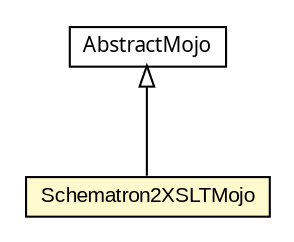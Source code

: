 #!/usr/local/bin/dot
#
# Class diagram 
# Generated by UMLGraph version 5.1 (http://www.umlgraph.org/)
#

digraph G {
	edge [fontname="arial",fontsize=10,labelfontname="arial",labelfontsize=10];
	node [fontname="arial",fontsize=10,shape=plaintext];
	nodesep=0.25;
	ranksep=0.5;
	// com.helger.maven.sch2xslt.Schematron2XSLTMojo
	c23206 [label=<<table title="com.helger.maven.sch2xslt.Schematron2XSLTMojo" border="0" cellborder="1" cellspacing="0" cellpadding="2" port="p" bgcolor="lemonChiffon" href="./Schematron2XSLTMojo.html">
		<tr><td><table border="0" cellspacing="0" cellpadding="1">
<tr><td align="center" balign="center"> Schematron2XSLTMojo </td></tr>
		</table></td></tr>
		</table>>, fontname="arial", fontcolor="black", fontsize=10.0];
	//com.helger.maven.sch2xslt.Schematron2XSLTMojo extends org.apache.maven.plugin.AbstractMojo
	c23217:p -> c23206:p [dir=back,arrowtail=empty];
	// org.apache.maven.plugin.AbstractMojo
	c23217 [label=<<table title="org.apache.maven.plugin.AbstractMojo" border="0" cellborder="1" cellspacing="0" cellpadding="2" port="p">
		<tr><td><table border="0" cellspacing="0" cellpadding="1">
<tr><td align="center" balign="center"><font face="ariali"> AbstractMojo </font></td></tr>
		</table></td></tr>
		</table>>, fontname="arial", fontcolor="black", fontsize=10.0];
}

